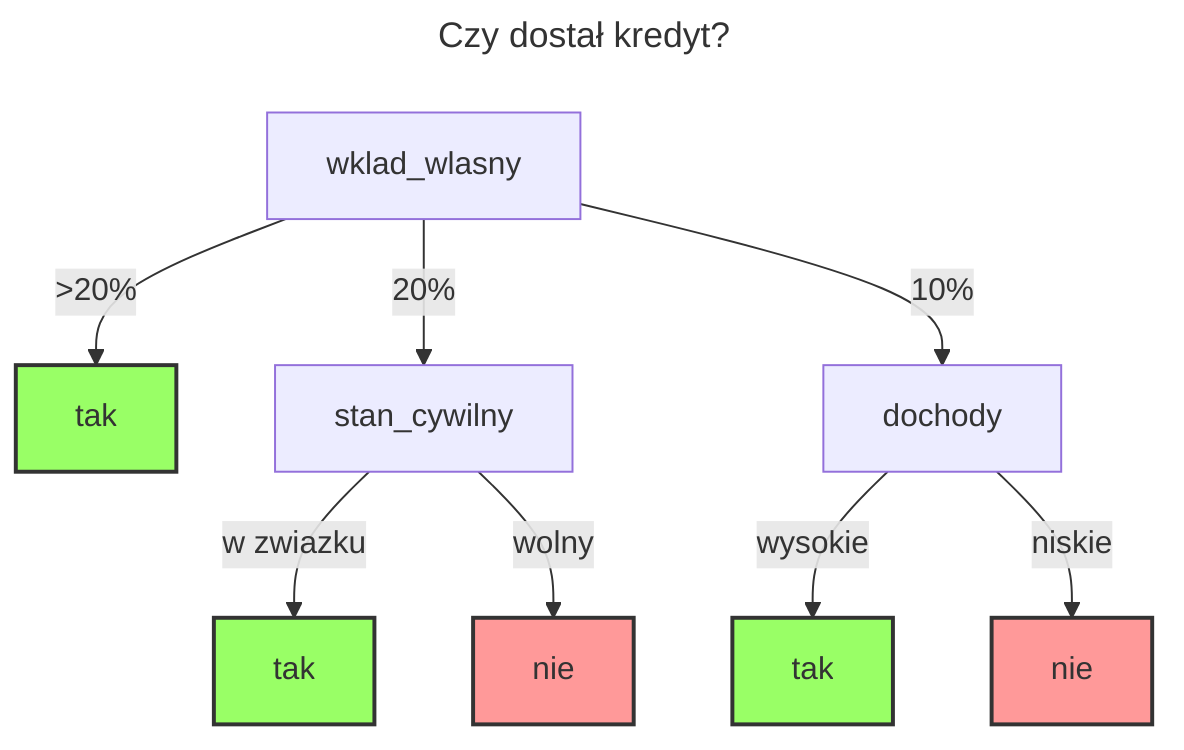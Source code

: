 ---
title: Czy dostał kredyt?
---

graph TD;
    A[wklad_wlasny] -->|">20%"| B[tak]
    A -->|"20%"| C[stan_cywilny]
    A -->|"10%"| D[dochody]

    C -->|w zwiazku| E[tak]
    C -->|wolny| F[nie]
    
    D -->|wysokie| G[tak]
    D -->|niskie| H[nie]

    classDef yesNode fill:#9f6,stroke:#333,stroke-width:2px;
    classDef noNode fill:#f99,stroke:#333,stroke-width:2px;
    class B,E,G yesNode;
    class F,H noNode;